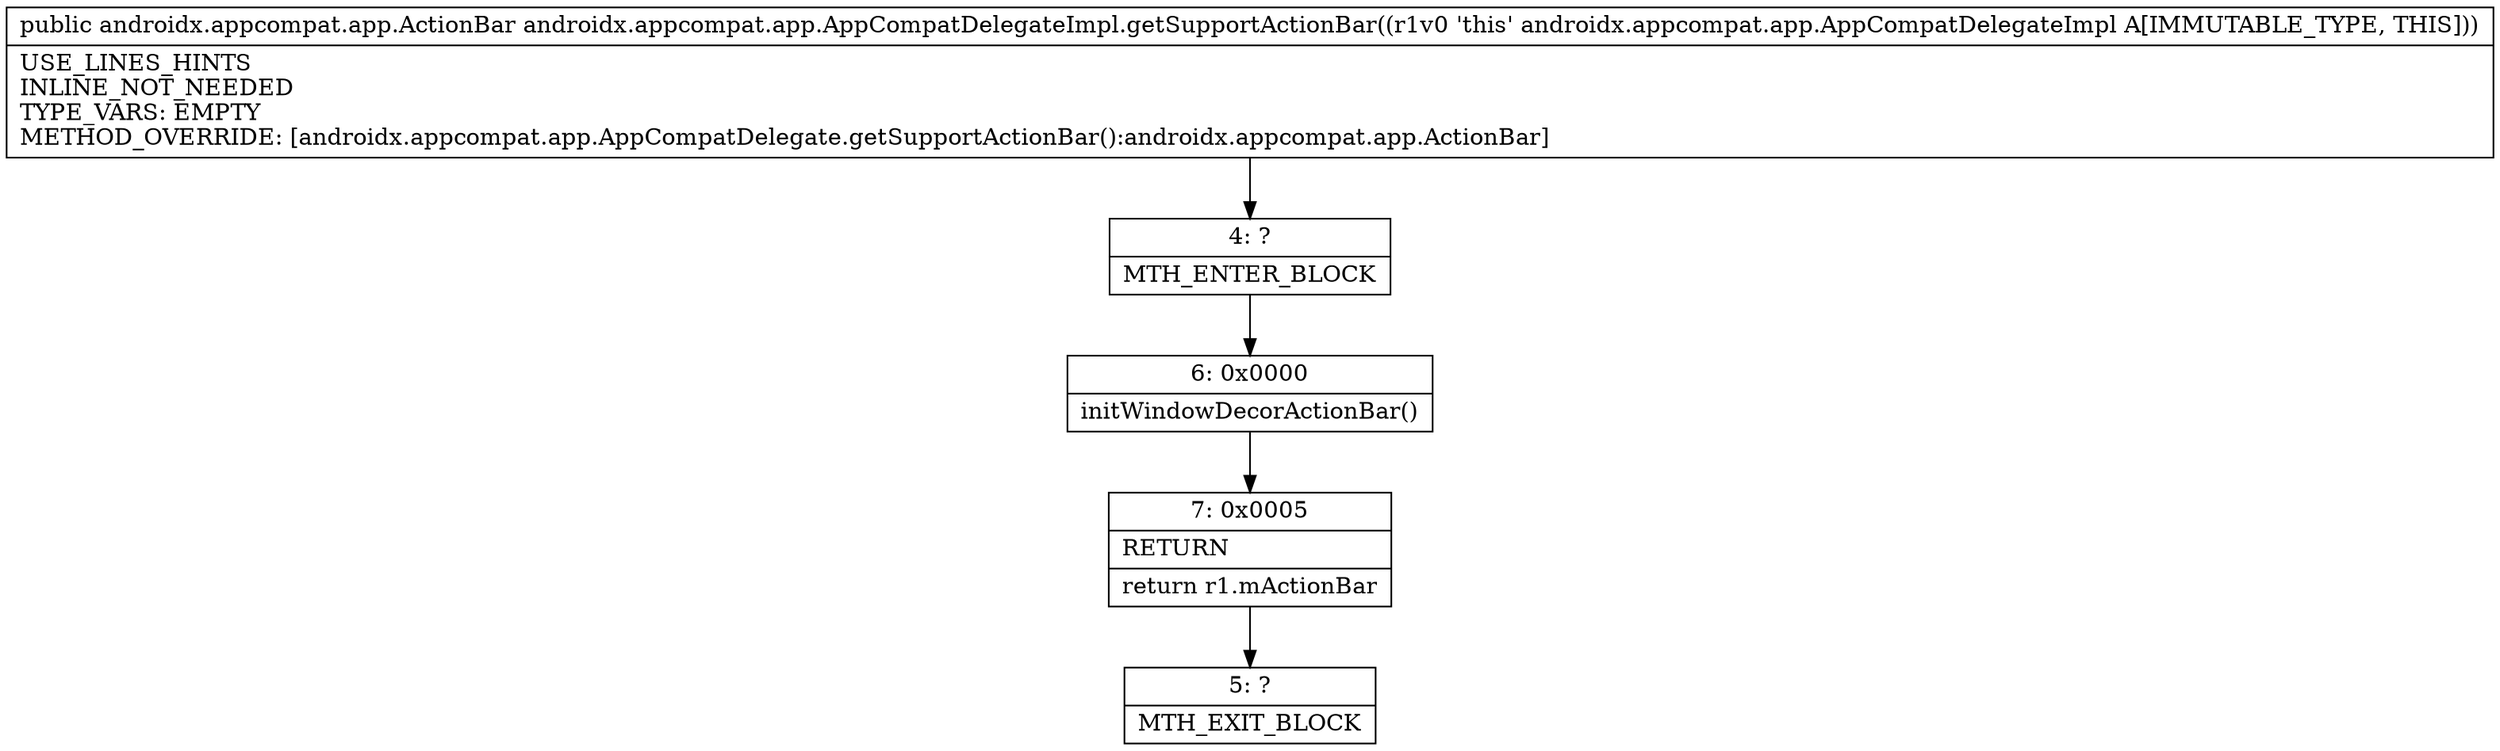 digraph "CFG forandroidx.appcompat.app.AppCompatDelegateImpl.getSupportActionBar()Landroidx\/appcompat\/app\/ActionBar;" {
Node_4 [shape=record,label="{4\:\ ?|MTH_ENTER_BLOCK\l}"];
Node_6 [shape=record,label="{6\:\ 0x0000|initWindowDecorActionBar()\l}"];
Node_7 [shape=record,label="{7\:\ 0x0005|RETURN\l|return r1.mActionBar\l}"];
Node_5 [shape=record,label="{5\:\ ?|MTH_EXIT_BLOCK\l}"];
MethodNode[shape=record,label="{public androidx.appcompat.app.ActionBar androidx.appcompat.app.AppCompatDelegateImpl.getSupportActionBar((r1v0 'this' androidx.appcompat.app.AppCompatDelegateImpl A[IMMUTABLE_TYPE, THIS]))  | USE_LINES_HINTS\lINLINE_NOT_NEEDED\lTYPE_VARS: EMPTY\lMETHOD_OVERRIDE: [androidx.appcompat.app.AppCompatDelegate.getSupportActionBar():androidx.appcompat.app.ActionBar]\l}"];
MethodNode -> Node_4;Node_4 -> Node_6;
Node_6 -> Node_7;
Node_7 -> Node_5;
}

